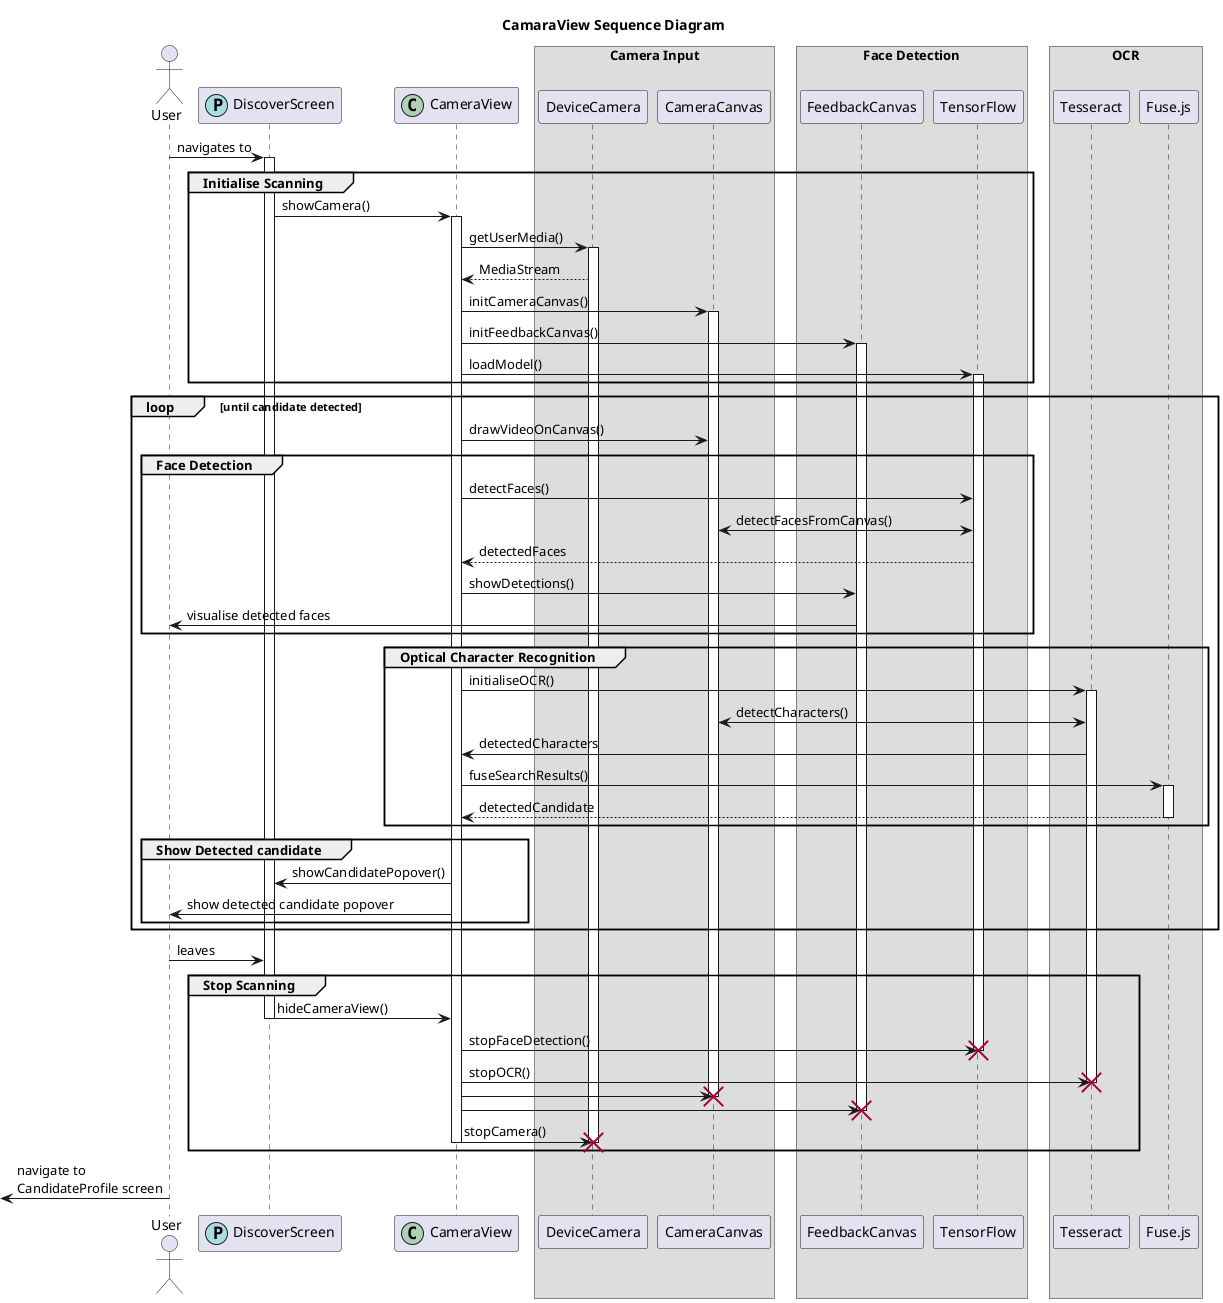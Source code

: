 @startuml CameraView Sequence Diagram
skinparam BoxPadding 10
title CamaraView Sequence Diagram

actor User
participant DiscoverScreen << (P, #A9DCDF) >>
participant CameraView << (C, #ADD1B2) >>
box "Camera Input"
participant DeviceCamera
participant CameraCanvas
end box
box "Face Detection"
participant FeedbackCanvas
participant TensorFlow
end box
box "OCR"
participant Tesseract
participant Fuse.js
end box


User -> DiscoverScreen : navigates to
activate DiscoverScreen
group Initialise Scanning
DiscoverScreen -> CameraView : showCamera()
activate CameraView
CameraView -> DeviceCamera : getUserMedia()
activate DeviceCamera
CameraView <-- DeviceCamera : MediaStream

CameraView -> CameraCanvas : initCameraCanvas()
activate CameraCanvas
CameraView -> FeedbackCanvas : initFeedbackCanvas()
activate FeedbackCanvas
CameraView -> TensorFlow : loadModel()
activate TensorFlow

end

loop until candidate detected
CameraView -> CameraCanvas : drawVideoOnCanvas()
group Face Detection
CameraView -> TensorFlow : detectFaces()

CameraCanvas <-> TensorFlow : detectFacesFromCanvas()
CameraView <-- TensorFlow: detectedFaces

CameraView -> FeedbackCanvas : showDetections()
User <- FeedbackCanvas : visualise detected faces
end
group Optical Character Recognition
CameraView -> Tesseract : initialiseOCR()
activate Tesseract
Tesseract <-> CameraCanvas : detectCharacters()
Tesseract -> CameraView : detectedCharacters

CameraView -> Fuse.js : fuseSearchResults()
activate Fuse.js


CameraView <-- Fuse.js : detectedCandidate
deactivate Fuse.js
end


group Show Detected candidate
CameraView -> DiscoverScreen : showCandidatePopover()
CameraView -> User : show detected candidate popover
end
end
User -> DiscoverScreen : leaves

group Stop Scanning
DiscoverScreen -> CameraView : hideCameraView()
deactivate DiscoverScreen
CameraView -> TensorFlow !! : stopFaceDetection()
CameraView -> Tesseract !! : stopOCR()
CameraView -> CameraCanvas !!
CameraView -> FeedbackCanvas !!
CameraView -> DeviceCamera !! : stopCamera()
deactivate CameraView

end

[<- User : navigate to\nCandidateProfile screen
@enduml